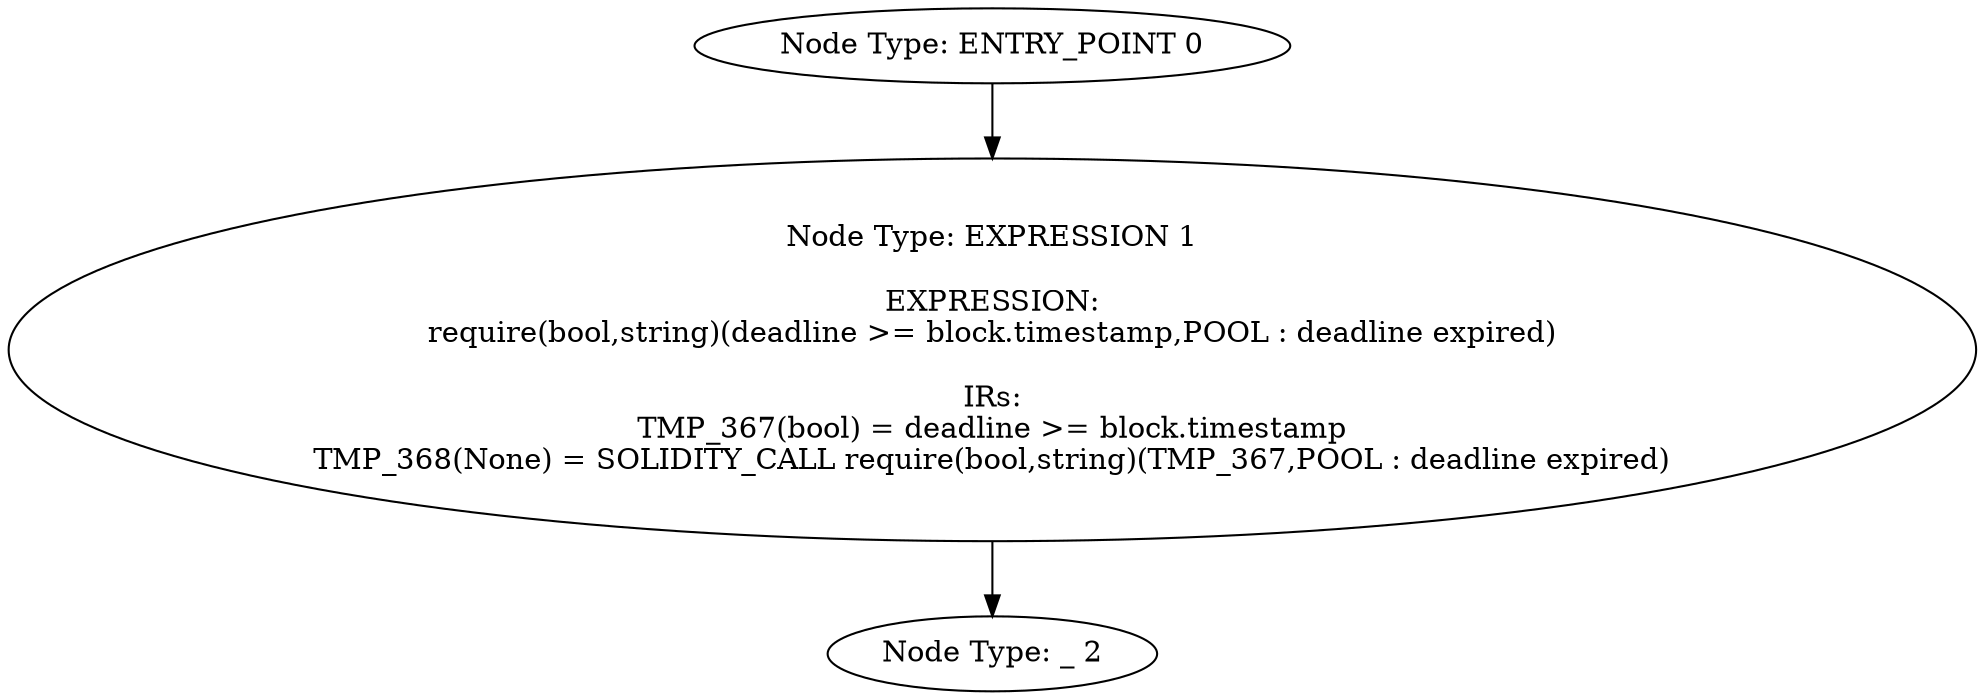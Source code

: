 digraph{
0[label="Node Type: ENTRY_POINT 0
"];
0->1;
1[label="Node Type: EXPRESSION 1

EXPRESSION:
require(bool,string)(deadline >= block.timestamp,POOL : deadline expired)

IRs:
TMP_367(bool) = deadline >= block.timestamp
TMP_368(None) = SOLIDITY_CALL require(bool,string)(TMP_367,POOL : deadline expired)"];
1->2;
2[label="Node Type: _ 2
"];
}
